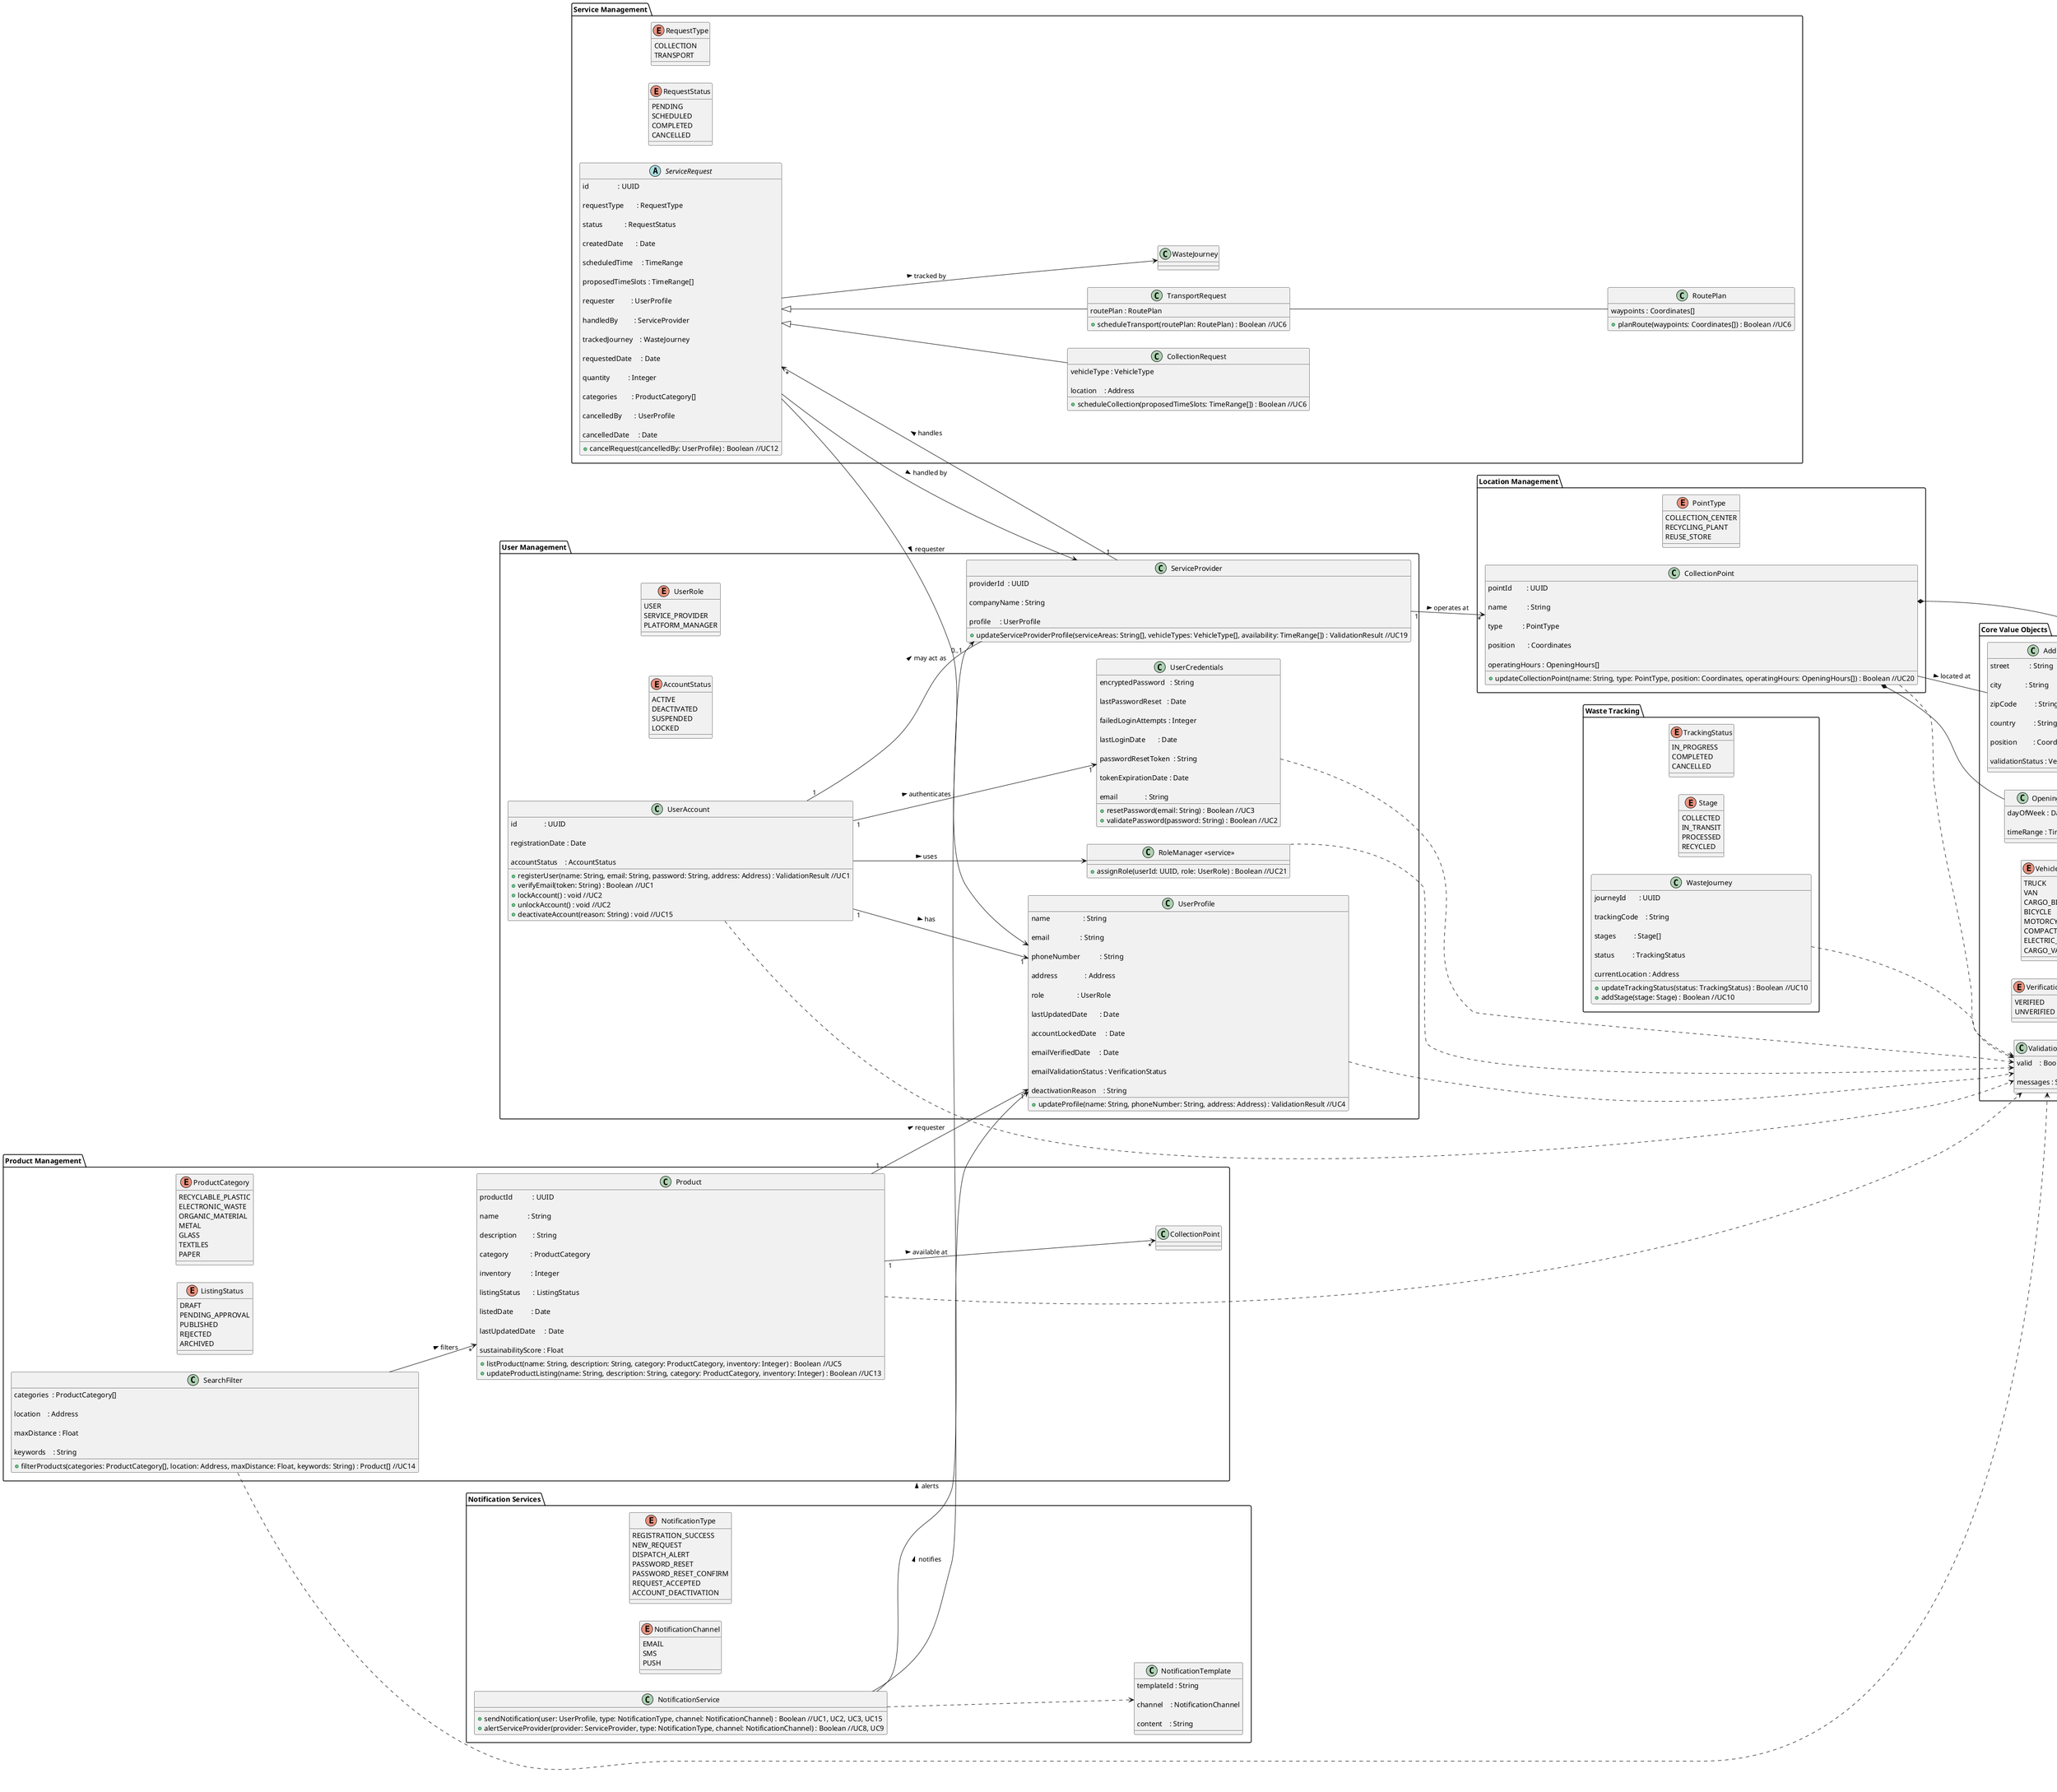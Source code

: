 @startuml
left to right direction

' ──────────────────────────────────────────────
'  CORE VALUE OBJECTS
' ──────────────────────────────────────────────
package "Core Value Objects" {
enum VerificationStatus {
VERIFIED
UNVERIFIED
}
enum VehicleType {
TRUCK
VAN
CARGO_BIKE
BICYCLE
MOTORCYCLE
COMPACTOR
ELECTRIC_VAN
CARGO_VAN
}
enum DayOfWeek {
MON
TUE
WED
THU
FRI
SAT
SUN
}
class ValidationResult {

valid    : Boolean

messages : String[]
}
class Coordinates {

latitude  : Float

longitude : Float
}
class Address {

street           : String

city             : String

zipCode          : String

country          : String

position         : Coordinates

validationStatus : VerificationStatus
}
class TimeRange {

start : LocalTime

end   : LocalTime
}
class OpeningHours {

dayOfWeek : DayOfWeek

timeRange : TimeRange
}
Address *-- Coordinates
OpeningHours -- TimeRange
}
' ──────────────────────────────────────────────
'  USER MANAGEMENT
' ──────────────────────────────────────────────
package "User Management" {
enum UserRole {
USER
SERVICE_PROVIDER
PLATFORM_MANAGER
}
enum AccountStatus {
ACTIVE
DEACTIVATED
SUSPENDED
LOCKED
}
class UserAccount {

id               : UUID

registrationDate : Date

accountStatus    : AccountStatus

+ registerUser(name: String, email: String, password: String, address: Address) : ValidationResult //UC1
+ verifyEmail(token: String) : Boolean //UC1
+ lockAccount() : void //UC2
+ unlockAccount() : void //UC2
+ deactivateAccount(reason: String) : void //UC15
}
class UserProfile {

name                  : String

email                 : String

phoneNumber           : String

address               : Address

role                  : UserRole

lastUpdatedDate       : Date

accountLockedDate     : Date

emailVerifiedDate     : Date

emailValidationStatus : VerificationStatus

deactivationReason    : String

+ updateProfile(name: String, phoneNumber: String, address: Address) : ValidationResult //UC4
}
class UserCredentials {

encryptedPassword   : String

lastPasswordReset   : Date

failedLoginAttempts : Integer

lastLoginDate       : Date

passwordResetToken  : String

tokenExpirationDate : Date

email               : String

+ resetPassword(email: String) : Boolean //UC3
+ validatePassword(password: String) : Boolean //UC2
}
class ServiceProvider {

providerId  : UUID

companyName : String

profile     : UserProfile

+ updateServiceProviderProfile(serviceAreas: String[], vehicleTypes: VehicleType[], availability: TimeRange[]) : ValidationResult //UC19
}
class "RoleManager <<service>>" as RoleManager {

+ assignRole(userId: UUID, role: UserRole) : Boolean //UC21
}
UserAccount ..> ValidationResult
UserProfile ..> ValidationResult
UserCredentials ..> ValidationResult
RoleManager ..> ValidationResult
UserAccount "1" --> "1" UserProfile : has >
UserAccount "1" --> "1" UserCredentials : authenticates >
UserAccount --> RoleManager : uses >
UserAccount "1" -- "0..1" ServiceProvider : may act as >
}
' ──────────────────────────────────────────────
'  SERVICE MANAGEMENT
' ──────────────────────────────────────────────
package "Service Management" {
enum RequestType {
COLLECTION
TRANSPORT
}
enum RequestStatus {
PENDING
SCHEDULED
COMPLETED
CANCELLED
}
abstract class ServiceRequest {

id                : UUID

requestType       : RequestType

status            : RequestStatus

createdDate       : Date

scheduledTime     : TimeRange

proposedTimeSlots : TimeRange[]

requester         : UserProfile

handledBy         : ServiceProvider

trackedJourney    : WasteJourney

requestedDate     : Date

quantity          : Integer

categories        : ProductCategory[]

cancelledBy       : UserProfile

cancelledDate     : Date

+ cancelRequest(cancelledBy: UserProfile) : Boolean //UC12
}
class CollectionRequest extends ServiceRequest {

vehicleType : VehicleType

location    : Address

+ scheduleCollection(proposedTimeSlots: TimeRange[]) : Boolean //UC6
}
class TransportRequest extends ServiceRequest {

routePlan : RoutePlan

+ scheduleTransport(routePlan: RoutePlan) : Boolean //UC6
}

class RoutePlan {

waypoints : Coordinates[]

+ planRoute(waypoints: Coordinates[]) : Boolean //UC6
}
ServiceProvider "1" --> "*" ServiceRequest : handles >

TransportRequest -- RoutePlan
ServiceRequest --> WasteJourney : tracked by >
ServiceRequest --> UserProfile : requester >
ServiceRequest --> ServiceProvider : handled by >
}
' ──────────────────────────────────────────────
'  WASTE TRACKING
' ──────────────────────────────────────────────
package "Waste Tracking" {
enum TrackingStatus {
IN_PROGRESS
COMPLETED
CANCELLED
}
enum Stage {
COLLECTED
IN_TRANSIT
PROCESSED
RECYCLED
}
class WasteJourney {

journeyId       : UUID

trackingCode    : String

stages          : Stage[]

status          : TrackingStatus

currentLocation : Address

+ updateTrackingStatus(status: TrackingStatus) : Boolean //UC10
+ addStage(stage: Stage) : Boolean //UC10
}
WasteJourney ..> ValidationResult
}
' ──────────────────────────────────────────────
'  PRODUCT MANAGEMENT
' ──────────────────────────────────────────────
package "Product Management" {
enum ProductCategory {
RECYCLABLE_PLASTIC
ELECTRONIC_WASTE
ORGANIC_MATERIAL
METAL
GLASS
TEXTILES
PAPER
}
enum ListingStatus {
DRAFT
PENDING_APPROVAL
PUBLISHED
REJECTED
ARCHIVED
}
class Product {

productId           : UUID

name                : String

description         : String

category            : ProductCategory

inventory           : Integer

listingStatus       : ListingStatus

listedDate          : Date

lastUpdatedDate     : Date

sustainabilityScore : Float

+ listProduct(name: String, description: String, category: ProductCategory, inventory: Integer) : Boolean //UC5
+ updateProductListing(name: String, description: String, category: ProductCategory, inventory: Integer) : Boolean //UC13
}
class SearchFilter {

categories  : ProductCategory[]

location    : Address

maxDistance : Float

keywords    : String

+ filterProducts(categories: ProductCategory[], location: Address, maxDistance: Float, keywords: String) : Product[] //UC14
}
Product ..> ValidationResult
SearchFilter ..> ValidationResult
Product "1" --> "*" CollectionPoint : available at >
Product "1" --> "1" UserProfile      : requester >
SearchFilter --> "*" Product            : filters >
}
' ──────────────────────────────────────────────
'  LOCATION MANAGEMENT
' ──────────────────────────────────────────────
package "Location Management" {
enum PointType {
COLLECTION_CENTER
RECYCLING_PLANT
REUSE_STORE
}
class CollectionPoint {

pointId        : UUID

name           : String

type           : PointType

position       : Coordinates

operatingHours : OpeningHours[]

+ updateCollectionPoint(name: String, type: PointType, position: Coordinates, operatingHours: OpeningHours[]) : Boolean //UC20
}
CollectionPoint ..> ValidationResult
CollectionPoint *-- Coordinates
CollectionPoint *-- OpeningHours
CollectionPoint -- Address : located at >
ServiceProvider "1" --> "*" CollectionPoint : operates at >
}
' ──────────────────────────────────────────────
'  NOTIFICATION SERVICES
' ──────────────────────────────────────────────
package "Notification Services" {
enum NotificationType {
REGISTRATION_SUCCESS
NEW_REQUEST
DISPATCH_ALERT
PASSWORD_RESET
PASSWORD_RESET_CONFIRM
REQUEST_ACCEPTED
ACCOUNT_DEACTIVATION
}
enum NotificationChannel{
EMAIL
SMS
PUSH
}
class NotificationTemplate {

templateId : String

channel    : NotificationChannel

content    : String
}
class NotificationService {

+ sendNotification(user: UserProfile, type: NotificationType, channel: NotificationChannel) : Boolean //UC1, UC2, UC3, UC15
+ alertServiceProvider(provider: ServiceProvider, type: NotificationType, channel: NotificationChannel) : Boolean //UC8, UC9
}
NotificationService ..> NotificationTemplate
NotificationService --> UserProfile     : notifies >
NotificationService --> ServiceProvider : alerts >
}
@enduml
